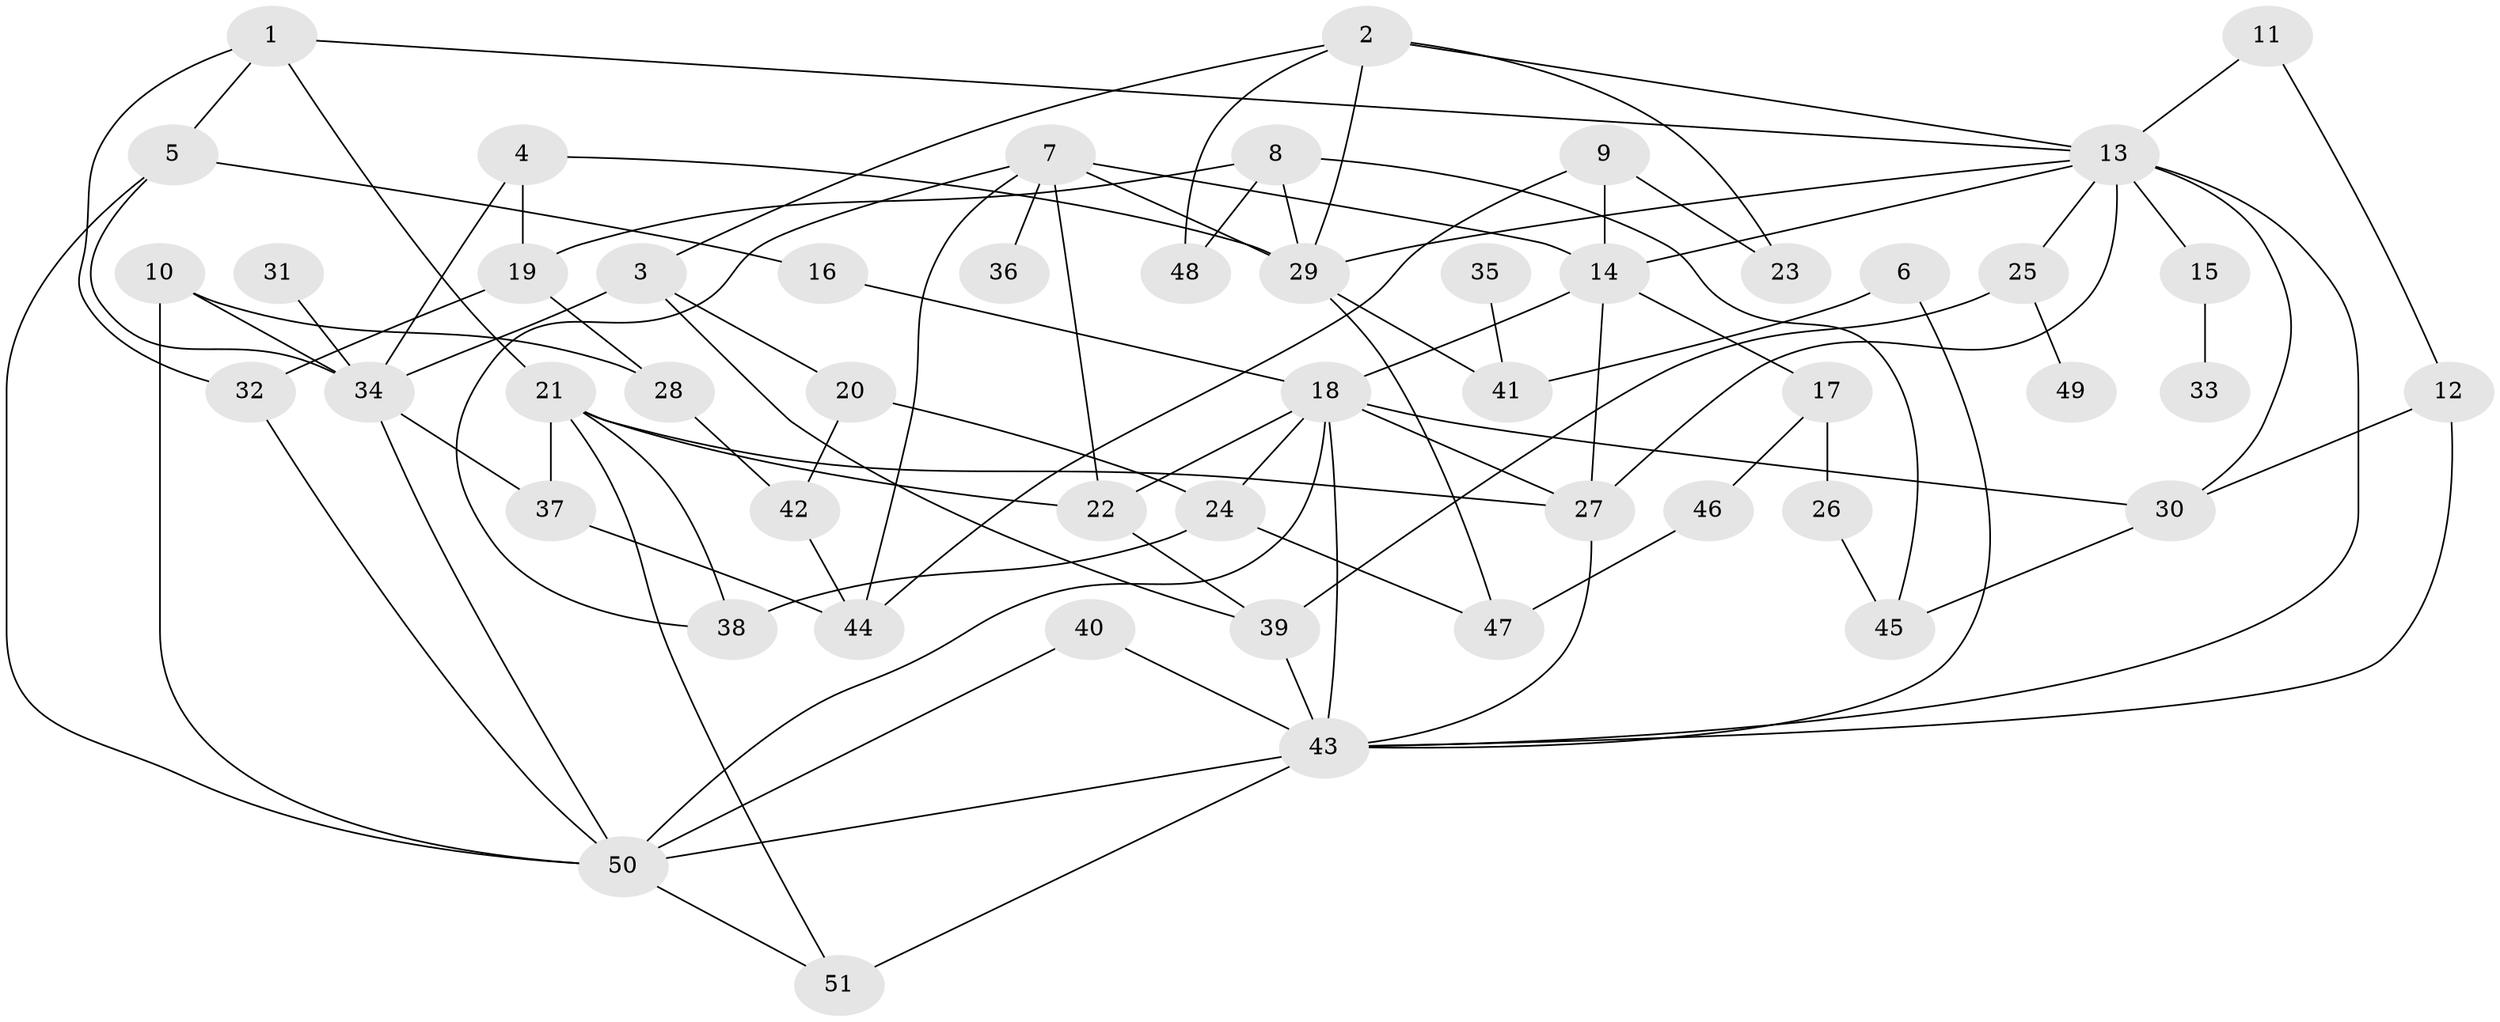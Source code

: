 // original degree distribution, {10: 0.00980392156862745, 6: 0.049019607843137254, 8: 0.0196078431372549, 5: 0.0784313725490196, 1: 0.16666666666666666, 4: 0.1568627450980392, 3: 0.18627450980392157, 2: 0.3333333333333333}
// Generated by graph-tools (version 1.1) at 2025/01/03/09/25 03:01:10]
// undirected, 51 vertices, 94 edges
graph export_dot {
graph [start="1"]
  node [color=gray90,style=filled];
  1;
  2;
  3;
  4;
  5;
  6;
  7;
  8;
  9;
  10;
  11;
  12;
  13;
  14;
  15;
  16;
  17;
  18;
  19;
  20;
  21;
  22;
  23;
  24;
  25;
  26;
  27;
  28;
  29;
  30;
  31;
  32;
  33;
  34;
  35;
  36;
  37;
  38;
  39;
  40;
  41;
  42;
  43;
  44;
  45;
  46;
  47;
  48;
  49;
  50;
  51;
  1 -- 5 [weight=1.0];
  1 -- 13 [weight=1.0];
  1 -- 21 [weight=1.0];
  1 -- 32 [weight=1.0];
  2 -- 3 [weight=1.0];
  2 -- 13 [weight=1.0];
  2 -- 23 [weight=1.0];
  2 -- 29 [weight=1.0];
  2 -- 48 [weight=1.0];
  3 -- 20 [weight=1.0];
  3 -- 34 [weight=1.0];
  3 -- 39 [weight=1.0];
  4 -- 19 [weight=1.0];
  4 -- 29 [weight=1.0];
  4 -- 34 [weight=1.0];
  5 -- 16 [weight=1.0];
  5 -- 34 [weight=1.0];
  5 -- 50 [weight=1.0];
  6 -- 41 [weight=1.0];
  6 -- 43 [weight=1.0];
  7 -- 14 [weight=1.0];
  7 -- 22 [weight=1.0];
  7 -- 29 [weight=1.0];
  7 -- 36 [weight=1.0];
  7 -- 38 [weight=1.0];
  7 -- 44 [weight=1.0];
  8 -- 19 [weight=1.0];
  8 -- 29 [weight=1.0];
  8 -- 45 [weight=1.0];
  8 -- 48 [weight=1.0];
  9 -- 14 [weight=1.0];
  9 -- 23 [weight=1.0];
  9 -- 44 [weight=1.0];
  10 -- 28 [weight=1.0];
  10 -- 34 [weight=1.0];
  10 -- 50 [weight=2.0];
  11 -- 12 [weight=1.0];
  11 -- 13 [weight=1.0];
  12 -- 30 [weight=1.0];
  12 -- 43 [weight=1.0];
  13 -- 14 [weight=1.0];
  13 -- 15 [weight=1.0];
  13 -- 25 [weight=1.0];
  13 -- 27 [weight=2.0];
  13 -- 29 [weight=1.0];
  13 -- 30 [weight=1.0];
  13 -- 43 [weight=1.0];
  14 -- 17 [weight=1.0];
  14 -- 18 [weight=1.0];
  14 -- 27 [weight=1.0];
  15 -- 33 [weight=1.0];
  16 -- 18 [weight=1.0];
  17 -- 26 [weight=1.0];
  17 -- 46 [weight=1.0];
  18 -- 22 [weight=1.0];
  18 -- 24 [weight=1.0];
  18 -- 27 [weight=1.0];
  18 -- 30 [weight=1.0];
  18 -- 43 [weight=2.0];
  18 -- 50 [weight=1.0];
  19 -- 28 [weight=1.0];
  19 -- 32 [weight=1.0];
  20 -- 24 [weight=1.0];
  20 -- 42 [weight=1.0];
  21 -- 22 [weight=1.0];
  21 -- 27 [weight=1.0];
  21 -- 37 [weight=1.0];
  21 -- 38 [weight=1.0];
  21 -- 51 [weight=1.0];
  22 -- 39 [weight=1.0];
  24 -- 38 [weight=1.0];
  24 -- 47 [weight=1.0];
  25 -- 39 [weight=1.0];
  25 -- 49 [weight=1.0];
  26 -- 45 [weight=1.0];
  27 -- 43 [weight=1.0];
  28 -- 42 [weight=1.0];
  29 -- 41 [weight=1.0];
  29 -- 47 [weight=1.0];
  30 -- 45 [weight=1.0];
  31 -- 34 [weight=1.0];
  32 -- 50 [weight=1.0];
  34 -- 37 [weight=1.0];
  34 -- 50 [weight=1.0];
  35 -- 41 [weight=1.0];
  37 -- 44 [weight=1.0];
  39 -- 43 [weight=1.0];
  40 -- 43 [weight=1.0];
  40 -- 50 [weight=1.0];
  42 -- 44 [weight=1.0];
  43 -- 50 [weight=1.0];
  43 -- 51 [weight=3.0];
  46 -- 47 [weight=1.0];
  50 -- 51 [weight=2.0];
}
